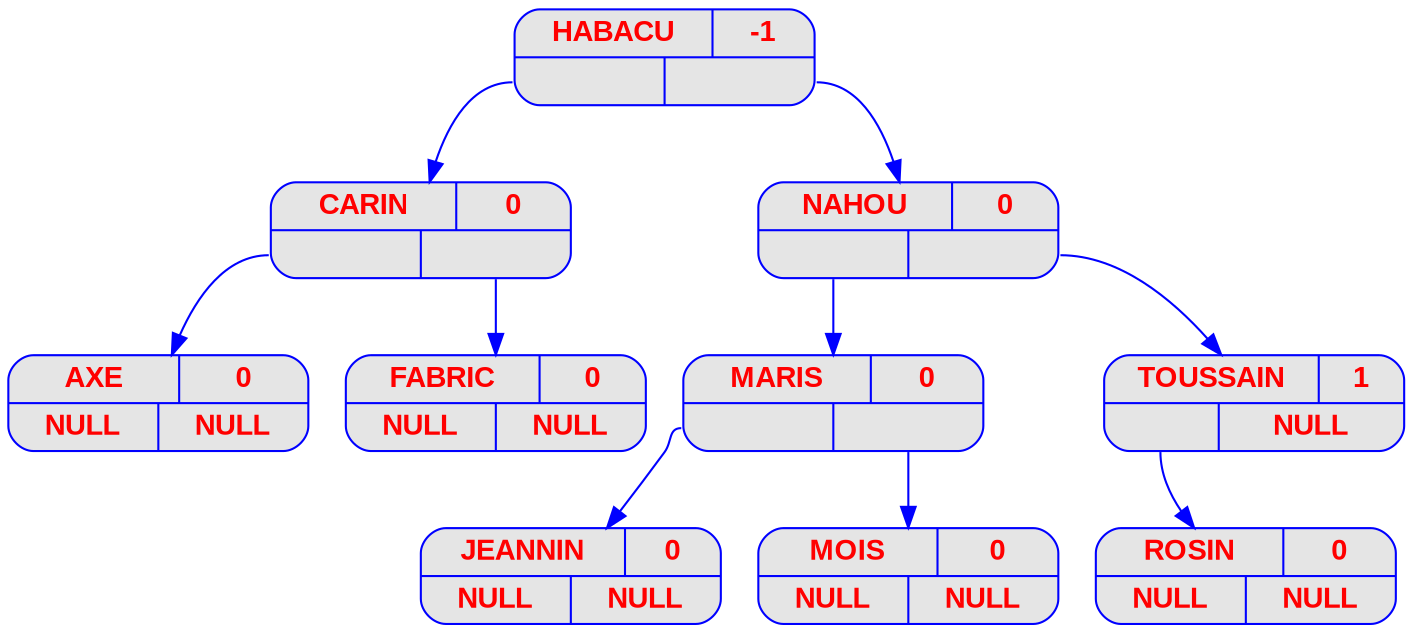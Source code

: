 digraph prenoms {
	node [
		fontname  = "Arial bold" 
		fontsize  = "14"
		fontcolor = "red"
		style     = "rounded, filled"
		shape     = "record"
		fillcolor = "grey90"
		color     = "blue"
		width     = "2"
	]

	edge [
		color     = "blue"
	]

	HABACU [label = "{{<c> HABACU | <b> -1} | { <g> | <d>}}"];
	HABACU:g -> CARIN;
	CARIN [label = "{{<c> CARIN | <b> 0} | { <g> | <d>}}"];
	CARIN:g -> AXE;
	AXE [label = "{{<c> AXE | <b> 0} | { <g> | <d>}}"];
	AXE [label = "{{<c> AXE | <b> 0} | { <g> NULL | <d> NULL}}"];
	CARIN:d -> FABRIC;
	FABRIC [label = "{{<c> FABRIC | <b> 0} | { <g> | <d>}}"];
	FABRIC [label = "{{<c> FABRIC | <b> 0} | { <g> NULL | <d> NULL}}"];
	HABACU:d -> NAHOU;
	NAHOU [label = "{{<c> NAHOU | <b> 0} | { <g> | <d>}}"];
	NAHOU:g -> MARIS;
	MARIS [label = "{{<c> MARIS | <b> 0} | { <g> | <d>}}"];
	MARIS:g -> JEANNIN;
	JEANNIN [label = "{{<c> JEANNIN | <b> 0} | { <g> | <d>}}"];
	JEANNIN [label = "{{<c> JEANNIN | <b> 0} | { <g> NULL | <d> NULL}}"];
	MARIS:d -> MOIS;
	MOIS [label = "{{<c> MOIS | <b> 0} | { <g> | <d>}}"];
	MOIS [label = "{{<c> MOIS | <b> 0} | { <g> NULL | <d> NULL}}"];
	NAHOU:d -> TOUSSAIN;
	TOUSSAIN [label = "{{<c> TOUSSAIN | <b> 1} | { <g> | <d>}}"];
	TOUSSAIN [label = "{{<c> TOUSSAIN | <b> 1} | { <g> | <d> NULL}}"];
	TOUSSAIN:g -> ROSIN;
	ROSIN [label = "{{<c> ROSIN | <b> 0} | { <g> | <d>}}"];
	ROSIN [label = "{{<c> ROSIN | <b> 0} | { <g> NULL | <d> NULL}}"];
}
